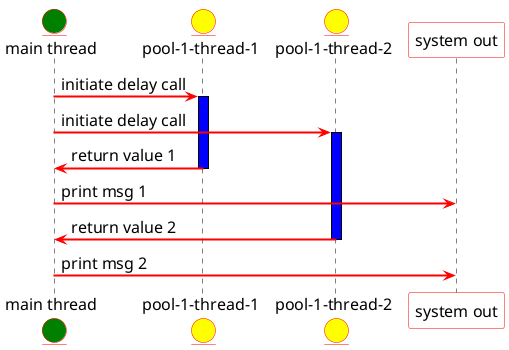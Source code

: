 @startuml
    skinparam {
        shadowing false
        defaultFontName Mark Pro
        defaultFontColor #black
        defaultFontSize 16
        defaultFontStyle bold
        ArrowColor #red
        ArrowThickness 2
        BorderColor #red
        EntityBorderColor #red
        ParticipantBorderColor #red
    }
    skinparam sequence {
        LifeLineBorderThickness 2
        LifeLineBorderColor #black
    }

    entity "main thread" as mt #green
    entity "pool-1-thread-1" as c1 #yellow
    entity "pool-1-thread-2" as c2 #yellow
    participant "system out" as so #white

    mt -> c1 : initiate delay call
    activate c1 #blue
    mt -> c2 : initiate delay call
    activate c2 #blue

    c1 -> mt : return value 1
    deactivate c1
    mt -> so : print msg 1
    c2 -> mt : return value 2
    deactivate c2
    mt -> so : print msg 2
@enduml